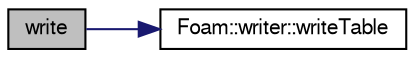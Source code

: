 digraph "write"
{
  bgcolor="transparent";
  edge [fontname="FreeSans",fontsize="10",labelfontname="FreeSans",labelfontsize="10"];
  node [fontname="FreeSans",fontsize="10",shape=record];
  rankdir="LR";
  Node71 [label="write",height=0.2,width=0.4,color="black", fillcolor="grey75", style="filled", fontcolor="black"];
  Node71 -> Node72 [color="midnightblue",fontsize="10",style="solid",fontname="FreeSans"];
  Node72 [label="Foam::writer::writeTable",height=0.2,width=0.4,color="black",URL="$a21878.html#a29682da04c03a1b133c2c82aeb2e333f",tooltip="Writes single-column ascii write. Column 1 is coordSet coordinate,. "];
}
